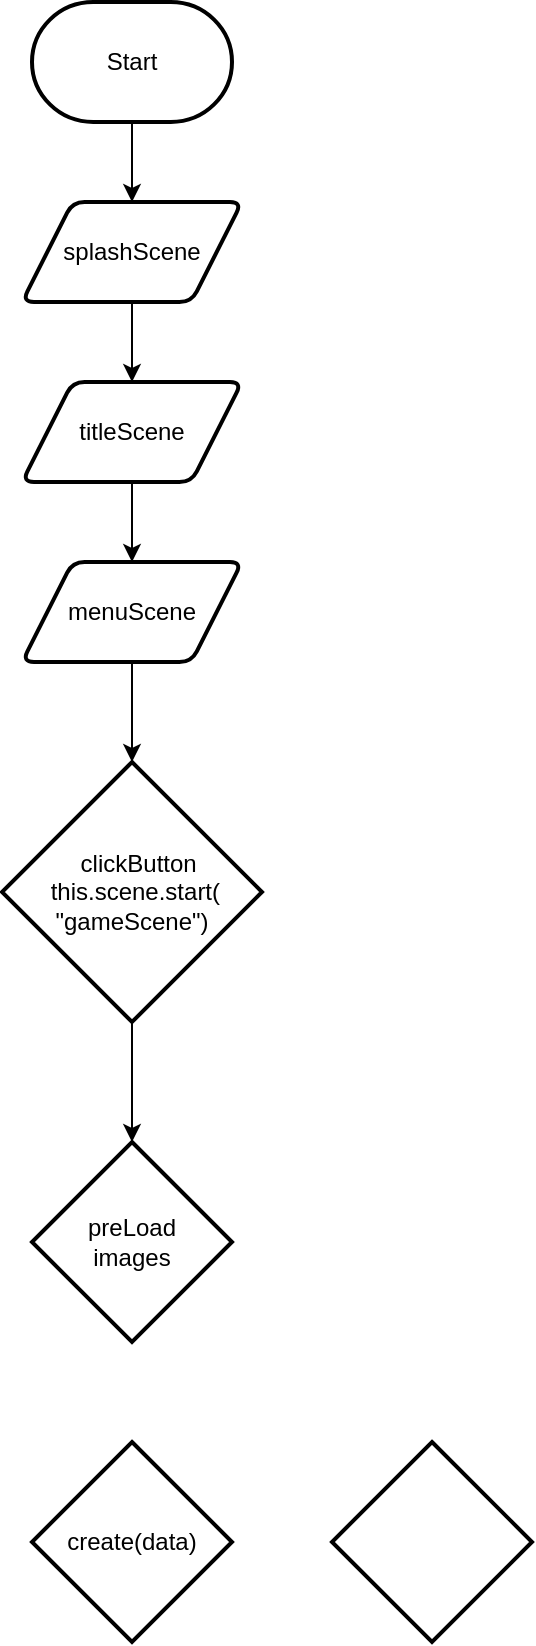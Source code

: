 <mxfile>
    <diagram id="OtP6x5Da8E9tPC6JMkzp" name="Page-1">
        <mxGraphModel dx="594" dy="529" grid="1" gridSize="10" guides="1" tooltips="1" connect="1" arrows="1" fold="1" page="1" pageScale="1" pageWidth="827" pageHeight="1169" math="0" shadow="0">
            <root>
                <mxCell id="0"/>
                <mxCell id="1" parent="0"/>
                <mxCell id="7" style="edgeStyle=none;html=1;entryX=0.5;entryY=0;entryDx=0;entryDy=0;" edge="1" parent="1" source="2" target="3">
                    <mxGeometry relative="1" as="geometry"/>
                </mxCell>
                <mxCell id="2" value="Start" style="strokeWidth=2;html=1;shape=mxgraph.flowchart.terminator;whiteSpace=wrap;" vertex="1" parent="1">
                    <mxGeometry x="40" y="40" width="100" height="60" as="geometry"/>
                </mxCell>
                <mxCell id="8" style="edgeStyle=none;html=1;entryX=0.5;entryY=0;entryDx=0;entryDy=0;" edge="1" parent="1" source="3" target="5">
                    <mxGeometry relative="1" as="geometry"/>
                </mxCell>
                <mxCell id="3" value="splashScene" style="shape=parallelogram;html=1;strokeWidth=2;perimeter=parallelogramPerimeter;whiteSpace=wrap;rounded=1;arcSize=12;size=0.23;" vertex="1" parent="1">
                    <mxGeometry x="35" y="140" width="110" height="50" as="geometry"/>
                </mxCell>
                <mxCell id="18" style="edgeStyle=none;html=1;" edge="1" parent="1" source="4" target="17">
                    <mxGeometry relative="1" as="geometry"/>
                </mxCell>
                <mxCell id="4" value="&lt;div&gt;&amp;nbsp; clickButton&lt;/div&gt;&lt;div&gt;&amp;nbsp;this.scene.start(&lt;/div&gt;&lt;div&gt;&quot;gameScene&quot;)&lt;/div&gt;" style="strokeWidth=2;html=1;shape=mxgraph.flowchart.decision;whiteSpace=wrap;" vertex="1" parent="1">
                    <mxGeometry x="25" y="420" width="130" height="130" as="geometry"/>
                </mxCell>
                <mxCell id="9" style="edgeStyle=none;html=1;entryX=0.5;entryY=0;entryDx=0;entryDy=0;" edge="1" parent="1" source="5" target="6">
                    <mxGeometry relative="1" as="geometry"/>
                </mxCell>
                <mxCell id="5" value="titleScene" style="shape=parallelogram;html=1;strokeWidth=2;perimeter=parallelogramPerimeter;whiteSpace=wrap;rounded=1;arcSize=12;size=0.23;" vertex="1" parent="1">
                    <mxGeometry x="35" y="230" width="110" height="50" as="geometry"/>
                </mxCell>
                <mxCell id="15" style="edgeStyle=none;html=1;entryX=0.5;entryY=0;entryDx=0;entryDy=0;entryPerimeter=0;" edge="1" parent="1" source="6" target="4">
                    <mxGeometry relative="1" as="geometry"/>
                </mxCell>
                <mxCell id="6" value="menuScene" style="shape=parallelogram;html=1;strokeWidth=2;perimeter=parallelogramPerimeter;whiteSpace=wrap;rounded=1;arcSize=12;size=0.23;" vertex="1" parent="1">
                    <mxGeometry x="35" y="320" width="110" height="50" as="geometry"/>
                </mxCell>
                <mxCell id="17" value="preLoad &lt;br&gt;images" style="strokeWidth=2;html=1;shape=mxgraph.flowchart.decision;whiteSpace=wrap;" vertex="1" parent="1">
                    <mxGeometry x="40" y="610" width="100" height="100" as="geometry"/>
                </mxCell>
                <mxCell id="19" value="create(data)" style="strokeWidth=2;html=1;shape=mxgraph.flowchart.decision;whiteSpace=wrap;" vertex="1" parent="1">
                    <mxGeometry x="40" y="760" width="100" height="100" as="geometry"/>
                </mxCell>
                <mxCell id="20" value="" style="strokeWidth=2;html=1;shape=mxgraph.flowchart.decision;whiteSpace=wrap;" vertex="1" parent="1">
                    <mxGeometry x="190" y="760" width="100" height="100" as="geometry"/>
                </mxCell>
            </root>
        </mxGraphModel>
    </diagram>
</mxfile>